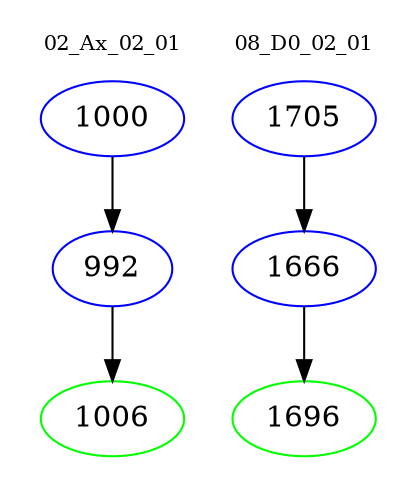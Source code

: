 digraph{
subgraph cluster_0 {
color = white
label = "02_Ax_02_01";
fontsize=10;
T0_1000 [label="1000", color="blue"]
T0_1000 -> T0_992 [color="black"]
T0_992 [label="992", color="blue"]
T0_992 -> T0_1006 [color="black"]
T0_1006 [label="1006", color="green"]
}
subgraph cluster_1 {
color = white
label = "08_D0_02_01";
fontsize=10;
T1_1705 [label="1705", color="blue"]
T1_1705 -> T1_1666 [color="black"]
T1_1666 [label="1666", color="blue"]
T1_1666 -> T1_1696 [color="black"]
T1_1696 [label="1696", color="green"]
}
}

